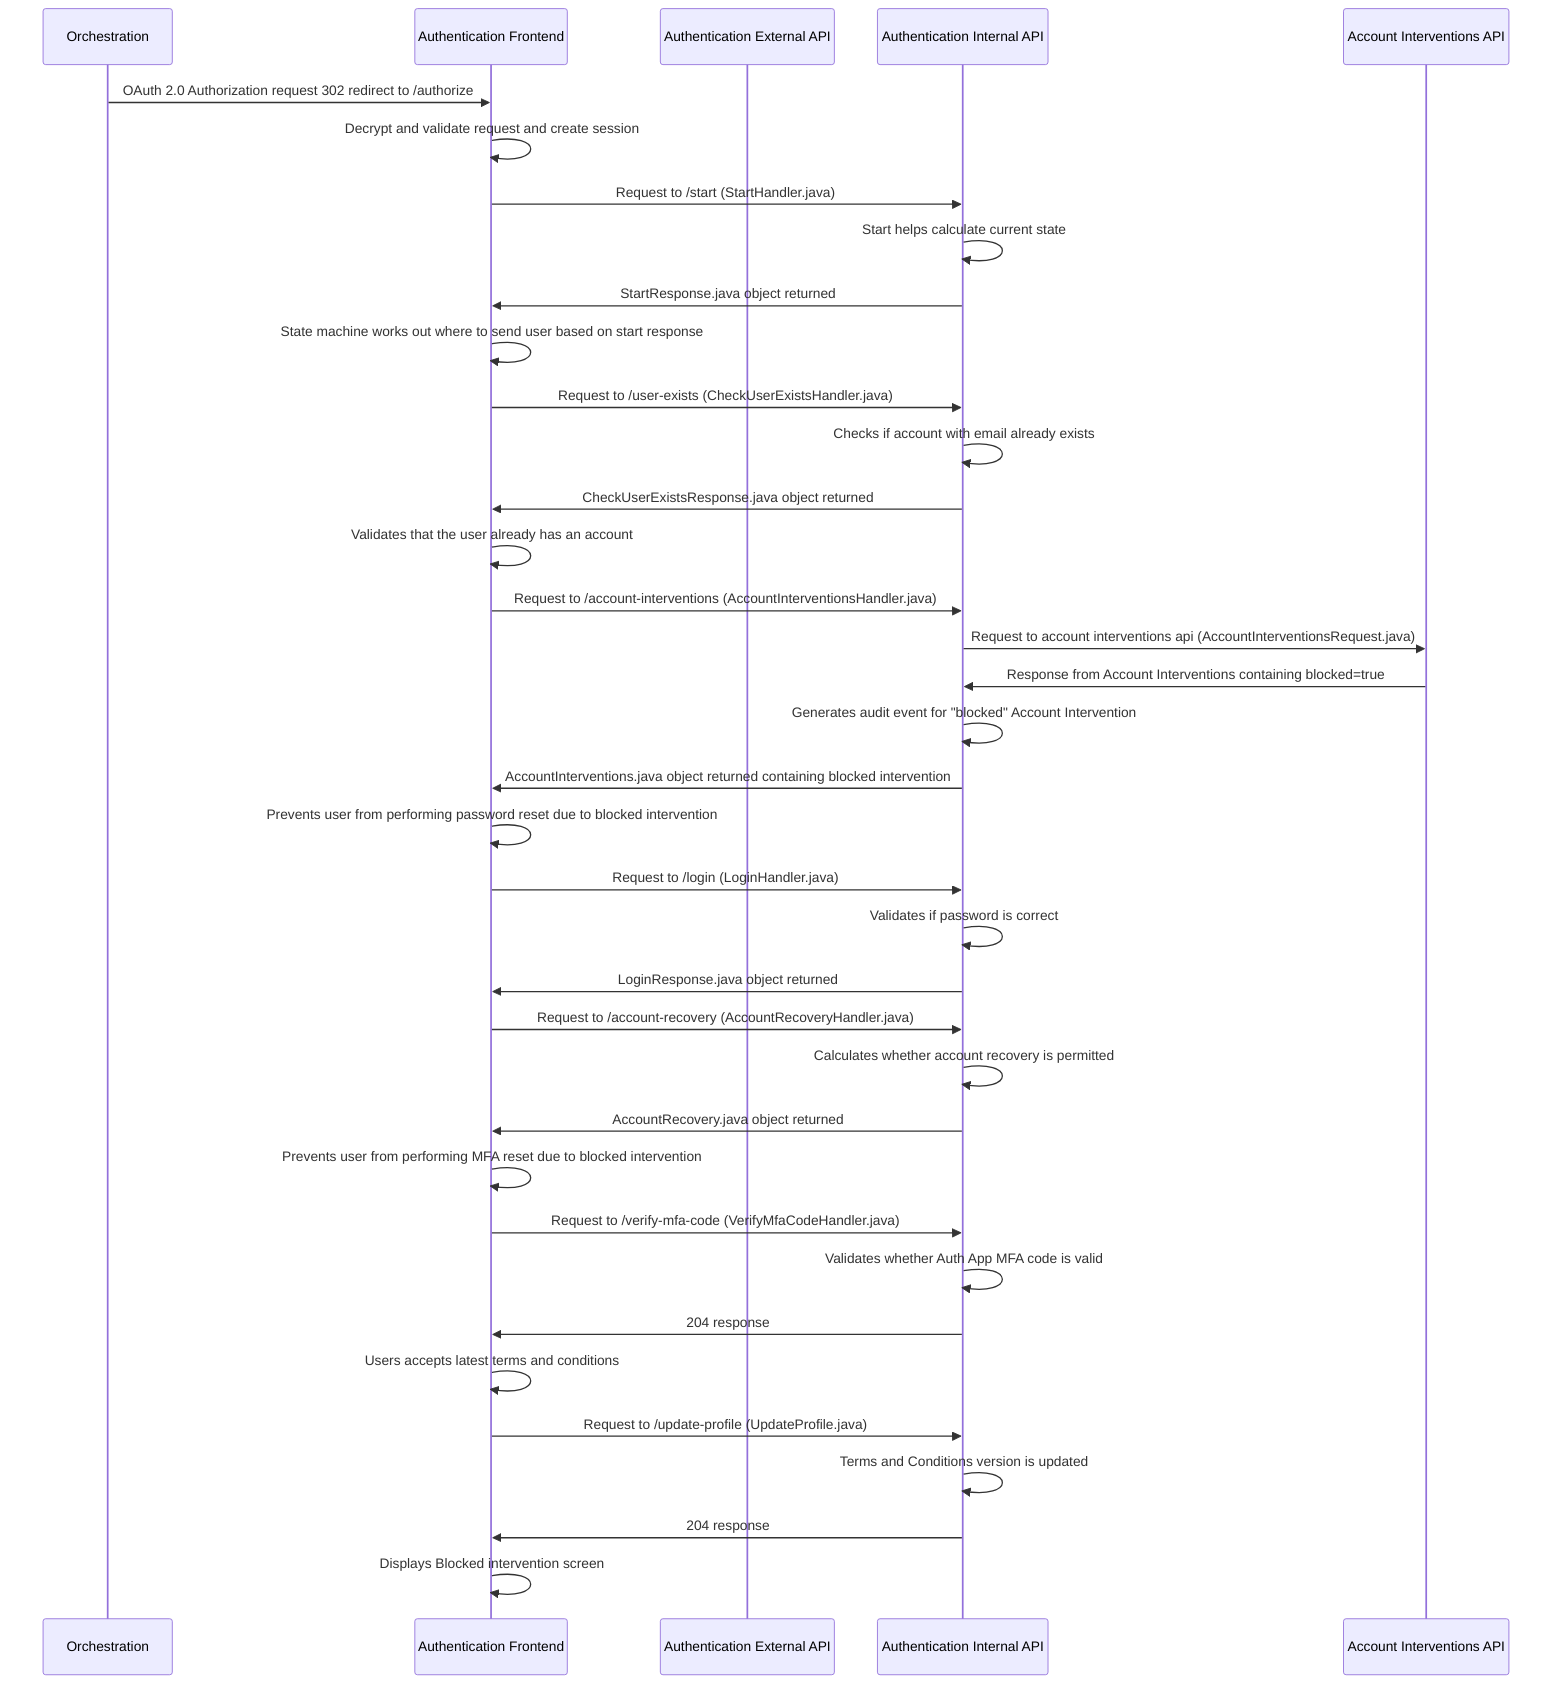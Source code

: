 sequenceDiagram
    participant orch_api as Orchestration
    participant auth_frontend as Authentication Frontend
    participant auth_external_api as Authentication External API
    participant auth_internal_api as Authentication Internal API 
    participant account_interventions as Account Interventions API   
    orch_api ->> auth_frontend : OAuth 2.0 Authorization request 302 redirect to /authorize
    auth_frontend ->> auth_frontend : Decrypt and validate request and create session    
    auth_frontend ->> auth_internal_api : Request to /start (StartHandler.java)
    auth_internal_api ->> auth_internal_api : Start helps calculate current state
    auth_internal_api ->> auth_frontend : StartResponse.java object returned
    auth_frontend ->> auth_frontend : State machine works out where to send user based on start response
    auth_frontend ->> auth_internal_api : Request to /user-exists (CheckUserExistsHandler.java)
    auth_internal_api ->> auth_internal_api : Checks if account with email already exists
    auth_internal_api ->> auth_frontend: CheckUserExistsResponse.java object returned
    auth_frontend ->> auth_frontend: Validates that the user already has an account
    auth_frontend ->> auth_internal_api : Request to /account-interventions (AccountInterventionsHandler.java)
    auth_internal_api ->> account_interventions : Request to account interventions api (AccountInterventionsRequest.java)
    account_interventions ->> auth_internal_api : Response from Account Interventions containing blocked=true
    auth_internal_api ->> auth_internal_api : Generates audit event for "blocked" Account Intervention
    auth_internal_api ->> auth_frontend: AccountInterventions.java object returned containing blocked intervention
    auth_frontend ->> auth_frontend: Prevents user from performing password reset due to blocked intervention
    auth_frontend ->> auth_internal_api : Request to /login (LoginHandler.java)
    auth_internal_api ->> auth_internal_api : Validates if password is correct
    auth_internal_api ->> auth_frontend: LoginResponse.java object returned
    auth_frontend ->> auth_internal_api : Request to /account-recovery (AccountRecoveryHandler.java)
    auth_internal_api ->> auth_internal_api : Calculates whether account recovery is permitted
    auth_internal_api ->> auth_frontend: AccountRecovery.java object returned
    auth_frontend ->> auth_frontend: Prevents user from performing MFA reset due to blocked intervention
    auth_frontend ->> auth_internal_api : Request to /verify-mfa-code (VerifyMfaCodeHandler.java)
    auth_internal_api ->> auth_internal_api : Validates whether Auth App MFA code is valid
    auth_internal_api ->> auth_frontend: 204 response
    auth_frontend ->> auth_frontend: Users accepts latest terms and conditions
    auth_frontend ->> auth_internal_api : Request to /update-profile (UpdateProfile.java)
    auth_internal_api ->> auth_internal_api : Terms and Conditions version is updated
    auth_internal_api ->> auth_frontend: 204 response 
    auth_frontend ->> auth_frontend : Displays Blocked intervention screen
